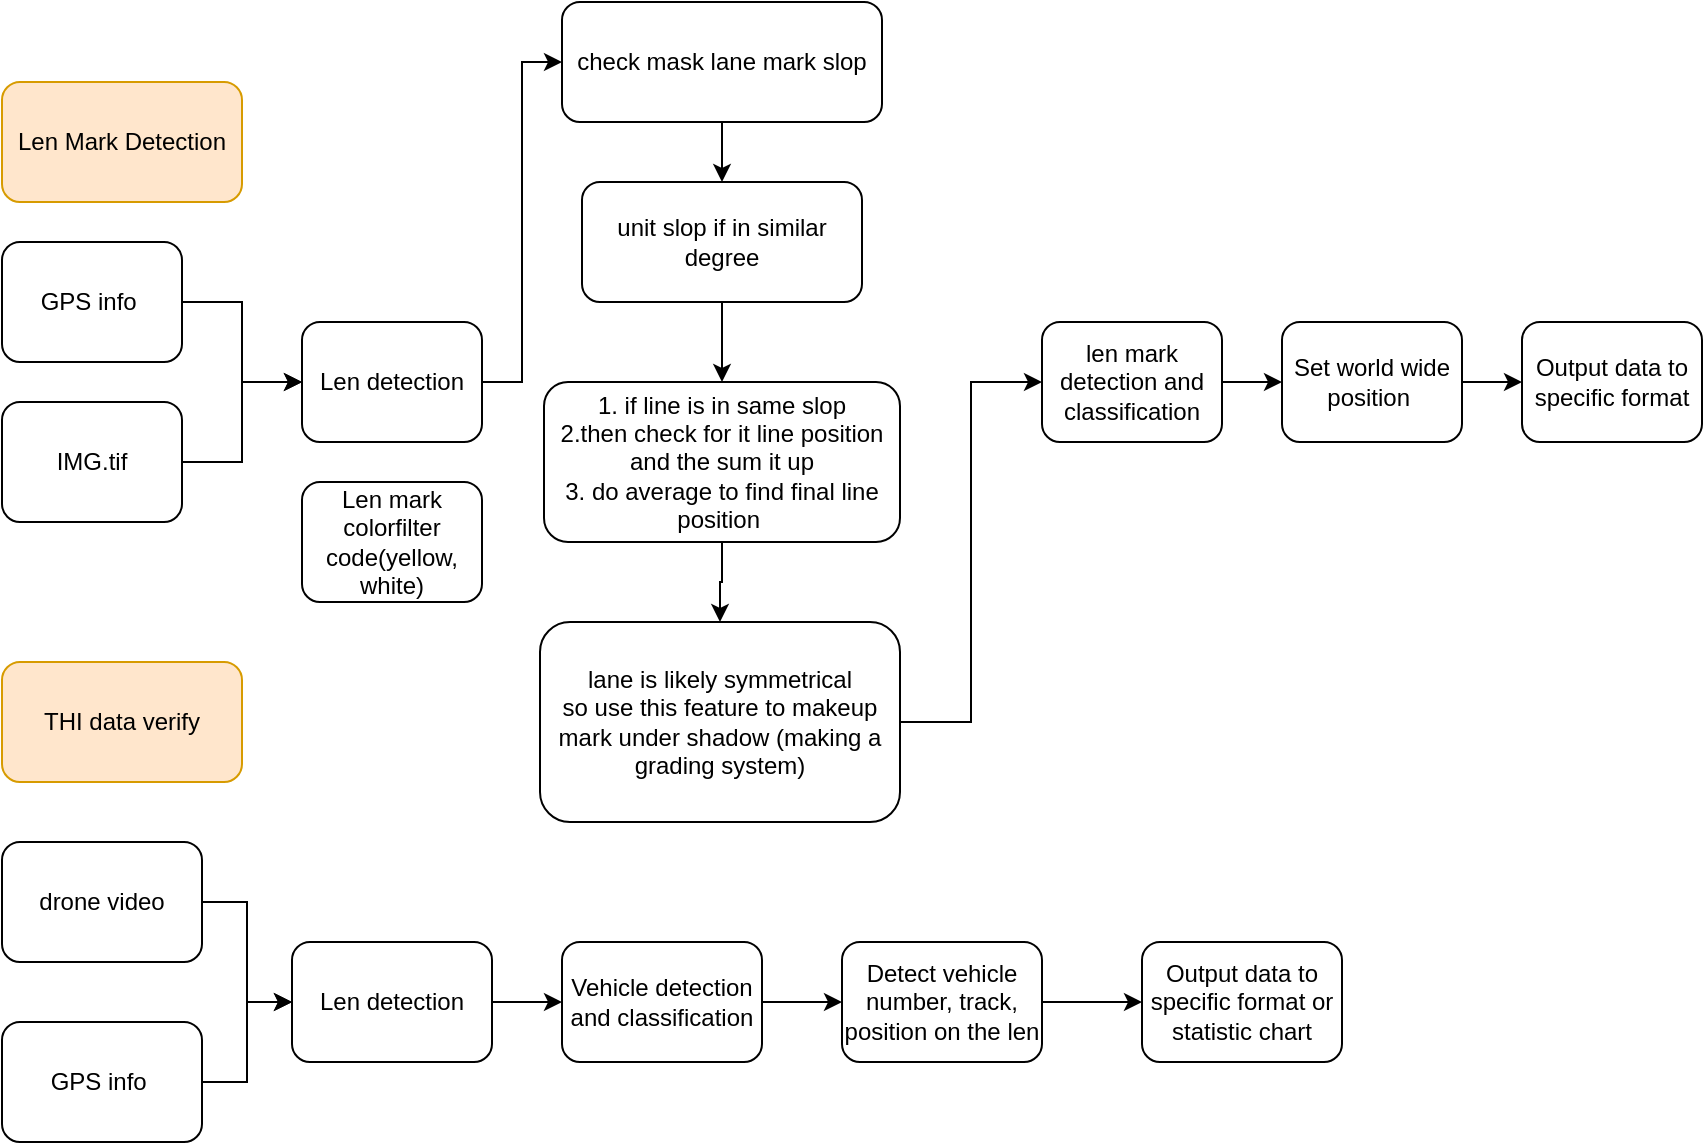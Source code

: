 <mxfile version="16.5.6" type="github">
  <diagram id="HwV3YDCAdaPyHz8KKPNf" name="Page-1">
    <mxGraphModel dx="934" dy="495" grid="1" gridSize="10" guides="1" tooltips="1" connect="1" arrows="1" fold="1" page="1" pageScale="1" pageWidth="827" pageHeight="1169" math="0" shadow="0">
      <root>
        <mxCell id="0" />
        <mxCell id="1" parent="0" />
        <mxCell id="R0naT-Z6rodJIse6OpMG-1" value="Len Mark Detection" style="rounded=1;whiteSpace=wrap;html=1;fillColor=#ffe6cc;strokeColor=#d79b00;" parent="1" vertex="1">
          <mxGeometry x="110" y="60" width="120" height="60" as="geometry" />
        </mxCell>
        <mxCell id="R0naT-Z6rodJIse6OpMG-2" value="THI data verify" style="rounded=1;whiteSpace=wrap;html=1;fillColor=#ffe6cc;strokeColor=#d79b00;" parent="1" vertex="1">
          <mxGeometry x="110" y="350" width="120" height="60" as="geometry" />
        </mxCell>
        <mxCell id="R0naT-Z6rodJIse6OpMG-22" value="" style="edgeStyle=orthogonalEdgeStyle;rounded=0;orthogonalLoop=1;jettySize=auto;html=1;" parent="1" source="R0naT-Z6rodJIse6OpMG-3" target="R0naT-Z6rodJIse6OpMG-21" edge="1">
          <mxGeometry relative="1" as="geometry" />
        </mxCell>
        <mxCell id="R0naT-Z6rodJIse6OpMG-3" value="drone video" style="rounded=1;whiteSpace=wrap;html=1;" parent="1" vertex="1">
          <mxGeometry x="110" y="440" width="100" height="60" as="geometry" />
        </mxCell>
        <mxCell id="R0naT-Z6rodJIse6OpMG-7" value="" style="edgeStyle=orthogonalEdgeStyle;rounded=0;orthogonalLoop=1;jettySize=auto;html=1;" parent="1" source="R0naT-Z6rodJIse6OpMG-4" target="R0naT-Z6rodJIse6OpMG-6" edge="1">
          <mxGeometry relative="1" as="geometry" />
        </mxCell>
        <mxCell id="R0naT-Z6rodJIse6OpMG-4" value="GPS info&amp;nbsp;" style="rounded=1;whiteSpace=wrap;html=1;" parent="1" vertex="1">
          <mxGeometry x="110" y="140" width="90" height="60" as="geometry" />
        </mxCell>
        <mxCell id="R0naT-Z6rodJIse6OpMG-8" value="" style="edgeStyle=orthogonalEdgeStyle;rounded=0;orthogonalLoop=1;jettySize=auto;html=1;" parent="1" source="R0naT-Z6rodJIse6OpMG-5" target="R0naT-Z6rodJIse6OpMG-6" edge="1">
          <mxGeometry relative="1" as="geometry" />
        </mxCell>
        <mxCell id="R0naT-Z6rodJIse6OpMG-5" value="IMG.tif" style="rounded=1;whiteSpace=wrap;html=1;" parent="1" vertex="1">
          <mxGeometry x="110" y="220" width="90" height="60" as="geometry" />
        </mxCell>
        <mxCell id="i4Ne4rpii-elXVgdyaB3-3" style="edgeStyle=orthogonalEdgeStyle;rounded=0;orthogonalLoop=1;jettySize=auto;html=1;entryX=0;entryY=0.5;entryDx=0;entryDy=0;" edge="1" parent="1" source="R0naT-Z6rodJIse6OpMG-6" target="i4Ne4rpii-elXVgdyaB3-5">
          <mxGeometry relative="1" as="geometry" />
        </mxCell>
        <mxCell id="R0naT-Z6rodJIse6OpMG-6" value="Len detection" style="rounded=1;whiteSpace=wrap;html=1;" parent="1" vertex="1">
          <mxGeometry x="260" y="180" width="90" height="60" as="geometry" />
        </mxCell>
        <mxCell id="R0naT-Z6rodJIse6OpMG-15" value="" style="edgeStyle=orthogonalEdgeStyle;rounded=0;orthogonalLoop=1;jettySize=auto;html=1;" parent="1" source="R0naT-Z6rodJIse6OpMG-9" target="R0naT-Z6rodJIse6OpMG-14" edge="1">
          <mxGeometry relative="1" as="geometry" />
        </mxCell>
        <mxCell id="R0naT-Z6rodJIse6OpMG-9" value="len mark detection and classification" style="rounded=1;whiteSpace=wrap;html=1;" parent="1" vertex="1">
          <mxGeometry x="630" y="180" width="90" height="60" as="geometry" />
        </mxCell>
        <mxCell id="R0naT-Z6rodJIse6OpMG-11" value="Len mark colorfilter code(yellow, white)" style="rounded=1;whiteSpace=wrap;html=1;" parent="1" vertex="1">
          <mxGeometry x="260" y="260" width="90" height="60" as="geometry" />
        </mxCell>
        <mxCell id="R0naT-Z6rodJIse6OpMG-19" value="" style="edgeStyle=orthogonalEdgeStyle;rounded=0;orthogonalLoop=1;jettySize=auto;html=1;" parent="1" source="R0naT-Z6rodJIse6OpMG-14" target="R0naT-Z6rodJIse6OpMG-18" edge="1">
          <mxGeometry relative="1" as="geometry" />
        </mxCell>
        <mxCell id="R0naT-Z6rodJIse6OpMG-14" value="Set world wide position&amp;nbsp;" style="rounded=1;whiteSpace=wrap;html=1;" parent="1" vertex="1">
          <mxGeometry x="750" y="180" width="90" height="60" as="geometry" />
        </mxCell>
        <mxCell id="R0naT-Z6rodJIse6OpMG-18" value="Output data to specific format" style="rounded=1;whiteSpace=wrap;html=1;" parent="1" vertex="1">
          <mxGeometry x="870" y="180" width="90" height="60" as="geometry" />
        </mxCell>
        <mxCell id="R0naT-Z6rodJIse6OpMG-23" value="" style="edgeStyle=orthogonalEdgeStyle;rounded=0;orthogonalLoop=1;jettySize=auto;html=1;" parent="1" source="R0naT-Z6rodJIse6OpMG-20" target="R0naT-Z6rodJIse6OpMG-21" edge="1">
          <mxGeometry relative="1" as="geometry" />
        </mxCell>
        <mxCell id="R0naT-Z6rodJIse6OpMG-20" value="GPS info&amp;nbsp;" style="rounded=1;whiteSpace=wrap;html=1;" parent="1" vertex="1">
          <mxGeometry x="110" y="530" width="100" height="60" as="geometry" />
        </mxCell>
        <mxCell id="R0naT-Z6rodJIse6OpMG-28" value="" style="edgeStyle=orthogonalEdgeStyle;rounded=0;orthogonalLoop=1;jettySize=auto;html=1;" parent="1" source="R0naT-Z6rodJIse6OpMG-21" target="R0naT-Z6rodJIse6OpMG-25" edge="1">
          <mxGeometry relative="1" as="geometry" />
        </mxCell>
        <mxCell id="R0naT-Z6rodJIse6OpMG-21" value="Len detection" style="rounded=1;whiteSpace=wrap;html=1;" parent="1" vertex="1">
          <mxGeometry x="255" y="490" width="100" height="60" as="geometry" />
        </mxCell>
        <mxCell id="R0naT-Z6rodJIse6OpMG-32" value="" style="edgeStyle=orthogonalEdgeStyle;rounded=0;orthogonalLoop=1;jettySize=auto;html=1;" parent="1" source="R0naT-Z6rodJIse6OpMG-25" target="R0naT-Z6rodJIse6OpMG-31" edge="1">
          <mxGeometry relative="1" as="geometry" />
        </mxCell>
        <mxCell id="R0naT-Z6rodJIse6OpMG-25" value="Vehicle detection and classification" style="rounded=1;whiteSpace=wrap;html=1;" parent="1" vertex="1">
          <mxGeometry x="390" y="490" width="100" height="60" as="geometry" />
        </mxCell>
        <mxCell id="R0naT-Z6rodJIse6OpMG-34" value="" style="edgeStyle=orthogonalEdgeStyle;rounded=0;orthogonalLoop=1;jettySize=auto;html=1;" parent="1" source="R0naT-Z6rodJIse6OpMG-31" target="R0naT-Z6rodJIse6OpMG-33" edge="1">
          <mxGeometry relative="1" as="geometry" />
        </mxCell>
        <mxCell id="R0naT-Z6rodJIse6OpMG-31" value="Detect vehicle number, track, position on the len" style="rounded=1;whiteSpace=wrap;html=1;" parent="1" vertex="1">
          <mxGeometry x="530" y="490" width="100" height="60" as="geometry" />
        </mxCell>
        <mxCell id="R0naT-Z6rodJIse6OpMG-33" value="Output data to specific format or statistic chart" style="rounded=1;whiteSpace=wrap;html=1;" parent="1" vertex="1">
          <mxGeometry x="680" y="490" width="100" height="60" as="geometry" />
        </mxCell>
        <mxCell id="i4Ne4rpii-elXVgdyaB3-8" value="" style="edgeStyle=orthogonalEdgeStyle;rounded=0;orthogonalLoop=1;jettySize=auto;html=1;" edge="1" parent="1" source="i4Ne4rpii-elXVgdyaB3-2" target="i4Ne4rpii-elXVgdyaB3-6">
          <mxGeometry relative="1" as="geometry" />
        </mxCell>
        <mxCell id="i4Ne4rpii-elXVgdyaB3-2" value="unit slop if in similar degree" style="rounded=1;whiteSpace=wrap;html=1;" vertex="1" parent="1">
          <mxGeometry x="400" y="110" width="140" height="60" as="geometry" />
        </mxCell>
        <mxCell id="i4Ne4rpii-elXVgdyaB3-10" style="edgeStyle=orthogonalEdgeStyle;rounded=0;orthogonalLoop=1;jettySize=auto;html=1;entryX=0;entryY=0.5;entryDx=0;entryDy=0;" edge="1" parent="1" source="i4Ne4rpii-elXVgdyaB3-4" target="R0naT-Z6rodJIse6OpMG-9">
          <mxGeometry relative="1" as="geometry" />
        </mxCell>
        <mxCell id="i4Ne4rpii-elXVgdyaB3-4" value="lane is likely symmetrical&lt;br&gt;so use this feature to makeup mark under shadow (making a grading system)" style="rounded=1;whiteSpace=wrap;html=1;" vertex="1" parent="1">
          <mxGeometry x="379" y="330" width="180" height="100" as="geometry" />
        </mxCell>
        <mxCell id="i4Ne4rpii-elXVgdyaB3-7" style="edgeStyle=orthogonalEdgeStyle;rounded=0;orthogonalLoop=1;jettySize=auto;html=1;" edge="1" parent="1" source="i4Ne4rpii-elXVgdyaB3-5" target="i4Ne4rpii-elXVgdyaB3-2">
          <mxGeometry relative="1" as="geometry" />
        </mxCell>
        <mxCell id="i4Ne4rpii-elXVgdyaB3-5" value="check mask lane mark slop" style="rounded=1;whiteSpace=wrap;html=1;" vertex="1" parent="1">
          <mxGeometry x="390" y="20" width="160" height="60" as="geometry" />
        </mxCell>
        <mxCell id="i4Ne4rpii-elXVgdyaB3-9" value="" style="edgeStyle=orthogonalEdgeStyle;rounded=0;orthogonalLoop=1;jettySize=auto;html=1;" edge="1" parent="1" source="i4Ne4rpii-elXVgdyaB3-6" target="i4Ne4rpii-elXVgdyaB3-4">
          <mxGeometry relative="1" as="geometry" />
        </mxCell>
        <mxCell id="i4Ne4rpii-elXVgdyaB3-6" value="1. if line is in same slop &lt;br&gt;2.then check for it line position and the sum it up&lt;br&gt;3. do average to find final line position&amp;nbsp;" style="rounded=1;whiteSpace=wrap;html=1;" vertex="1" parent="1">
          <mxGeometry x="381" y="210" width="178" height="80" as="geometry" />
        </mxCell>
      </root>
    </mxGraphModel>
  </diagram>
</mxfile>
